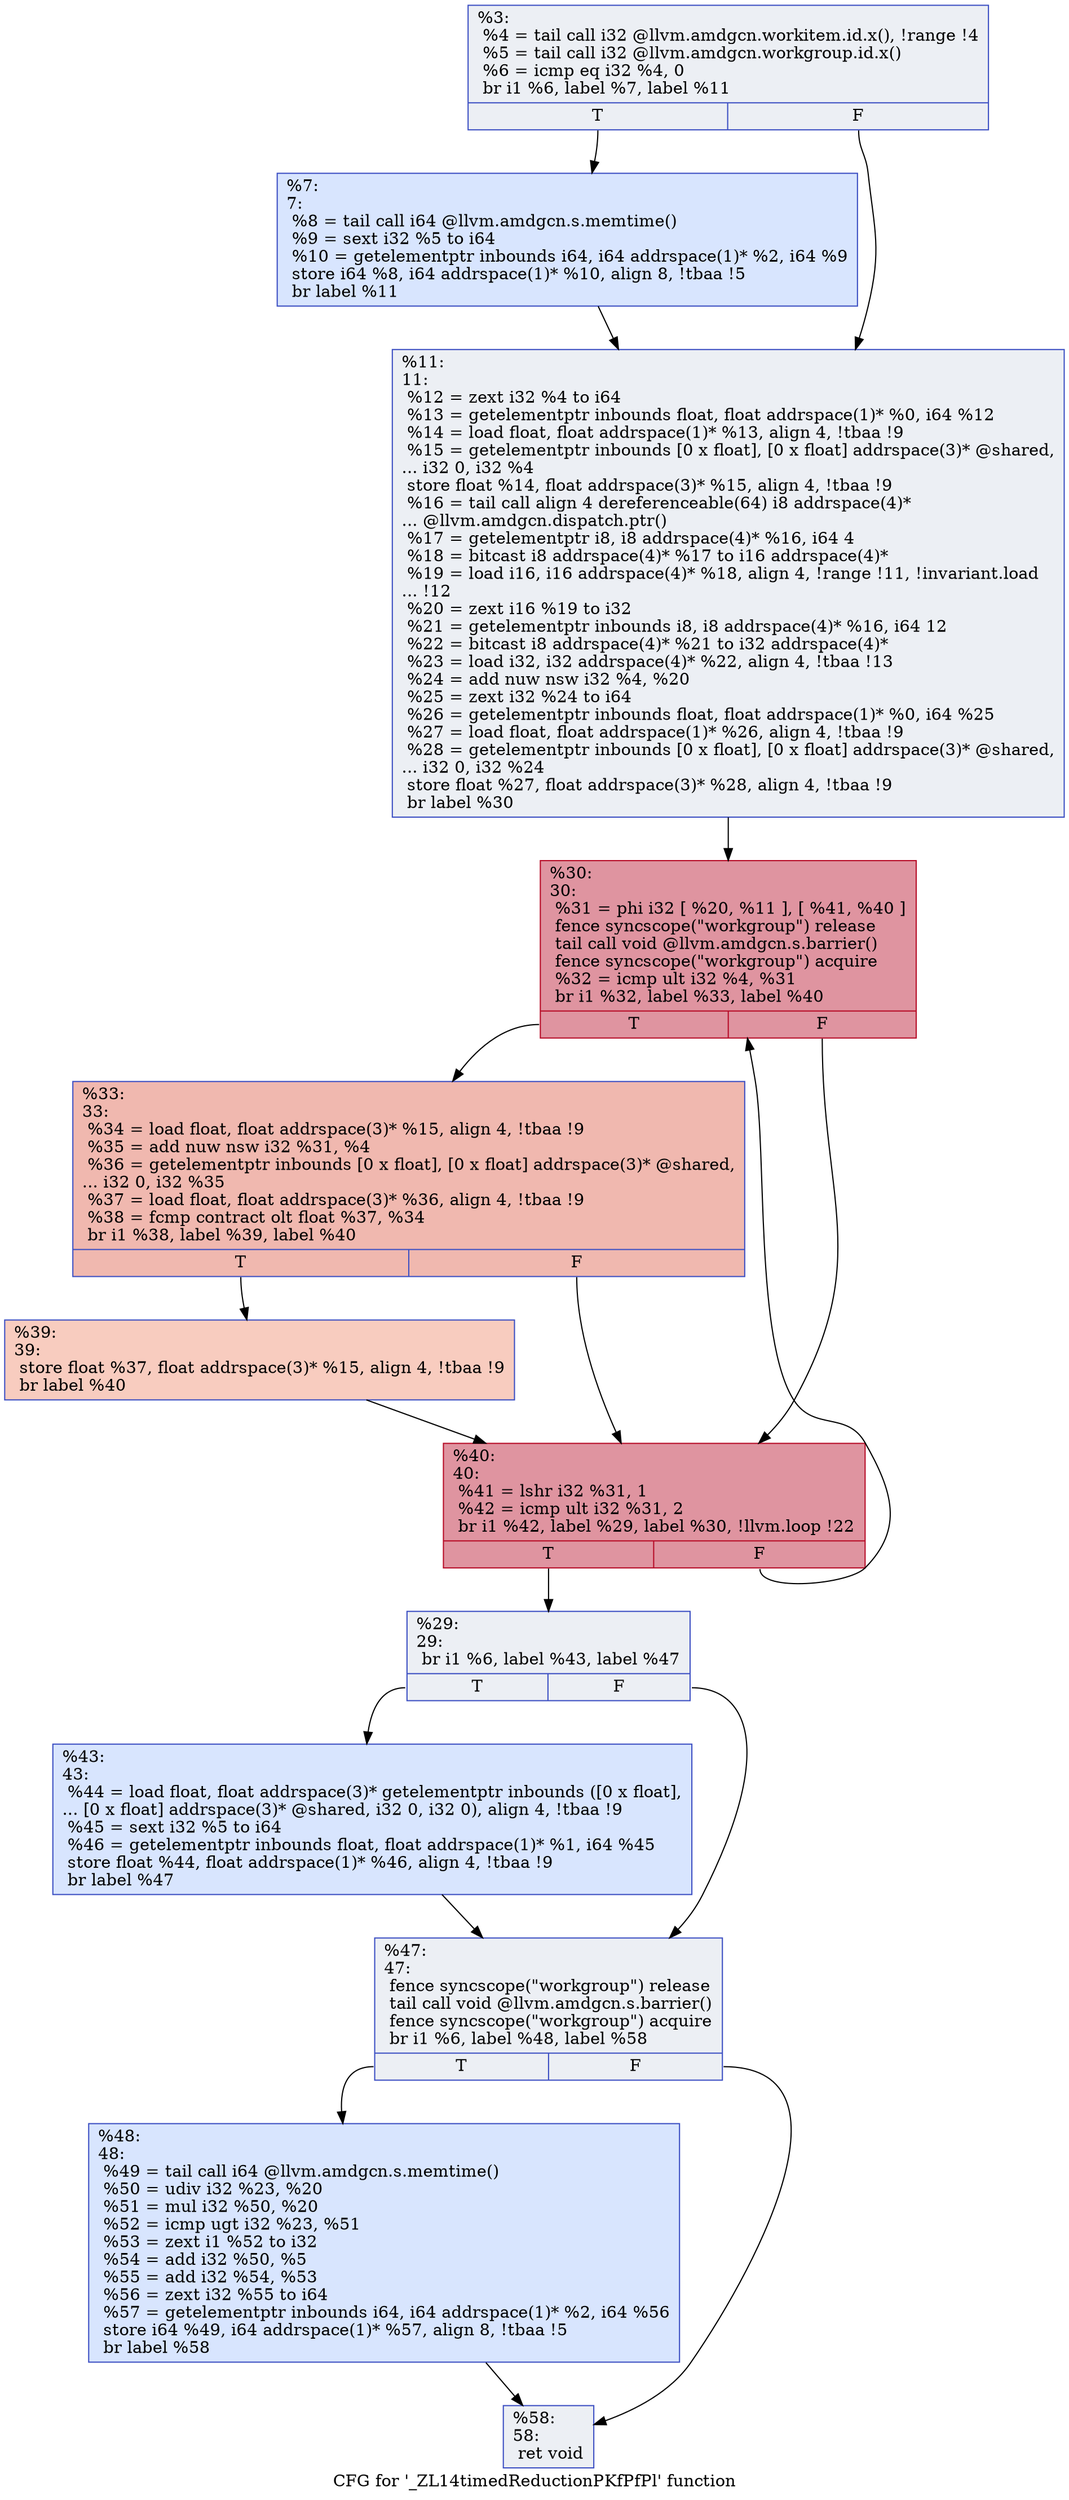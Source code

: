 digraph "CFG for '_ZL14timedReductionPKfPfPl' function" {
	label="CFG for '_ZL14timedReductionPKfPfPl' function";

	Node0x62946b0 [shape=record,color="#3d50c3ff", style=filled, fillcolor="#d4dbe670",label="{%3:\l  %4 = tail call i32 @llvm.amdgcn.workitem.id.x(), !range !4\l  %5 = tail call i32 @llvm.amdgcn.workgroup.id.x()\l  %6 = icmp eq i32 %4, 0\l  br i1 %6, label %7, label %11\l|{<s0>T|<s1>F}}"];
	Node0x62946b0:s0 -> Node0x6295d10;
	Node0x62946b0:s1 -> Node0x6295da0;
	Node0x6295d10 [shape=record,color="#3d50c3ff", style=filled, fillcolor="#a7c5fe70",label="{%7:\l7:                                                \l  %8 = tail call i64 @llvm.amdgcn.s.memtime()\l  %9 = sext i32 %5 to i64\l  %10 = getelementptr inbounds i64, i64 addrspace(1)* %2, i64 %9\l  store i64 %8, i64 addrspace(1)* %10, align 8, !tbaa !5\l  br label %11\l}"];
	Node0x6295d10 -> Node0x6295da0;
	Node0x6295da0 [shape=record,color="#3d50c3ff", style=filled, fillcolor="#d4dbe670",label="{%11:\l11:                                               \l  %12 = zext i32 %4 to i64\l  %13 = getelementptr inbounds float, float addrspace(1)* %0, i64 %12\l  %14 = load float, float addrspace(1)* %13, align 4, !tbaa !9\l  %15 = getelementptr inbounds [0 x float], [0 x float] addrspace(3)* @shared,\l... i32 0, i32 %4\l  store float %14, float addrspace(3)* %15, align 4, !tbaa !9\l  %16 = tail call align 4 dereferenceable(64) i8 addrspace(4)*\l... @llvm.amdgcn.dispatch.ptr()\l  %17 = getelementptr i8, i8 addrspace(4)* %16, i64 4\l  %18 = bitcast i8 addrspace(4)* %17 to i16 addrspace(4)*\l  %19 = load i16, i16 addrspace(4)* %18, align 4, !range !11, !invariant.load\l... !12\l  %20 = zext i16 %19 to i32\l  %21 = getelementptr inbounds i8, i8 addrspace(4)* %16, i64 12\l  %22 = bitcast i8 addrspace(4)* %21 to i32 addrspace(4)*\l  %23 = load i32, i32 addrspace(4)* %22, align 4, !tbaa !13\l  %24 = add nuw nsw i32 %4, %20\l  %25 = zext i32 %24 to i64\l  %26 = getelementptr inbounds float, float addrspace(1)* %0, i64 %25\l  %27 = load float, float addrspace(1)* %26, align 4, !tbaa !9\l  %28 = getelementptr inbounds [0 x float], [0 x float] addrspace(3)* @shared,\l... i32 0, i32 %24\l  store float %27, float addrspace(3)* %28, align 4, !tbaa !9\l  br label %30\l}"];
	Node0x6295da0 -> Node0x6297c90;
	Node0x6297d90 [shape=record,color="#3d50c3ff", style=filled, fillcolor="#d4dbe670",label="{%29:\l29:                                               \l  br i1 %6, label %43, label %47\l|{<s0>T|<s1>F}}"];
	Node0x6297d90:s0 -> Node0x6297e20;
	Node0x6297d90:s1 -> Node0x6297e70;
	Node0x6297c90 [shape=record,color="#b70d28ff", style=filled, fillcolor="#b70d2870",label="{%30:\l30:                                               \l  %31 = phi i32 [ %20, %11 ], [ %41, %40 ]\l  fence syncscope(\"workgroup\") release\l  tail call void @llvm.amdgcn.s.barrier()\l  fence syncscope(\"workgroup\") acquire\l  %32 = icmp ult i32 %4, %31\l  br i1 %32, label %33, label %40\l|{<s0>T|<s1>F}}"];
	Node0x6297c90:s0 -> Node0x6297090;
	Node0x6297c90:s1 -> Node0x6297fb0;
	Node0x6297090 [shape=record,color="#3d50c3ff", style=filled, fillcolor="#dc5d4a70",label="{%33:\l33:                                               \l  %34 = load float, float addrspace(3)* %15, align 4, !tbaa !9\l  %35 = add nuw nsw i32 %31, %4\l  %36 = getelementptr inbounds [0 x float], [0 x float] addrspace(3)* @shared,\l... i32 0, i32 %35\l  %37 = load float, float addrspace(3)* %36, align 4, !tbaa !9\l  %38 = fcmp contract olt float %37, %34\l  br i1 %38, label %39, label %40\l|{<s0>T|<s1>F}}"];
	Node0x6297090:s0 -> Node0x62989a0;
	Node0x6297090:s1 -> Node0x6297fb0;
	Node0x62989a0 [shape=record,color="#3d50c3ff", style=filled, fillcolor="#f08b6e70",label="{%39:\l39:                                               \l  store float %37, float addrspace(3)* %15, align 4, !tbaa !9\l  br label %40\l}"];
	Node0x62989a0 -> Node0x6297fb0;
	Node0x6297fb0 [shape=record,color="#b70d28ff", style=filled, fillcolor="#b70d2870",label="{%40:\l40:                                               \l  %41 = lshr i32 %31, 1\l  %42 = icmp ult i32 %31, 2\l  br i1 %42, label %29, label %30, !llvm.loop !22\l|{<s0>T|<s1>F}}"];
	Node0x6297fb0:s0 -> Node0x6297d90;
	Node0x6297fb0:s1 -> Node0x6297c90;
	Node0x6297e20 [shape=record,color="#3d50c3ff", style=filled, fillcolor="#a7c5fe70",label="{%43:\l43:                                               \l  %44 = load float, float addrspace(3)* getelementptr inbounds ([0 x float],\l... [0 x float] addrspace(3)* @shared, i32 0, i32 0), align 4, !tbaa !9\l  %45 = sext i32 %5 to i64\l  %46 = getelementptr inbounds float, float addrspace(1)* %1, i64 %45\l  store float %44, float addrspace(1)* %46, align 4, !tbaa !9\l  br label %47\l}"];
	Node0x6297e20 -> Node0x6297e70;
	Node0x6297e70 [shape=record,color="#3d50c3ff", style=filled, fillcolor="#d4dbe670",label="{%47:\l47:                                               \l  fence syncscope(\"workgroup\") release\l  tail call void @llvm.amdgcn.s.barrier()\l  fence syncscope(\"workgroup\") acquire\l  br i1 %6, label %48, label %58\l|{<s0>T|<s1>F}}"];
	Node0x6297e70:s0 -> Node0x62994b0;
	Node0x6297e70:s1 -> Node0x6299500;
	Node0x62994b0 [shape=record,color="#3d50c3ff", style=filled, fillcolor="#a7c5fe70",label="{%48:\l48:                                               \l  %49 = tail call i64 @llvm.amdgcn.s.memtime()\l  %50 = udiv i32 %23, %20\l  %51 = mul i32 %50, %20\l  %52 = icmp ugt i32 %23, %51\l  %53 = zext i1 %52 to i32\l  %54 = add i32 %50, %5\l  %55 = add i32 %54, %53\l  %56 = zext i32 %55 to i64\l  %57 = getelementptr inbounds i64, i64 addrspace(1)* %2, i64 %56\l  store i64 %49, i64 addrspace(1)* %57, align 8, !tbaa !5\l  br label %58\l}"];
	Node0x62994b0 -> Node0x6299500;
	Node0x6299500 [shape=record,color="#3d50c3ff", style=filled, fillcolor="#d4dbe670",label="{%58:\l58:                                               \l  ret void\l}"];
}

